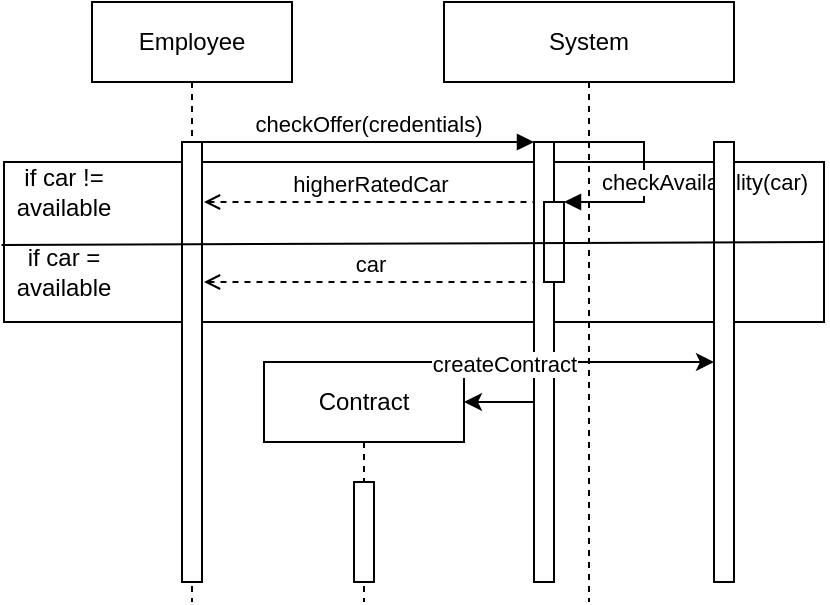 <mxfile version="25.0.2">
  <diagram id="C5RBs43oDa-KdzZeNtuy" name="Page-1">
    <mxGraphModel dx="500" dy="304" grid="1" gridSize="10" guides="1" tooltips="1" connect="1" arrows="1" fold="1" page="1" pageScale="1" pageWidth="827" pageHeight="1169" math="0" shadow="0">
      <root>
        <mxCell id="WIyWlLk6GJQsqaUBKTNV-0" />
        <mxCell id="WIyWlLk6GJQsqaUBKTNV-1" parent="WIyWlLk6GJQsqaUBKTNV-0" />
        <mxCell id="kjFHU3xgdgTrl40pdijx-7" value="" style="rounded=0;whiteSpace=wrap;html=1;" vertex="1" parent="WIyWlLk6GJQsqaUBKTNV-1">
          <mxGeometry x="260" y="140" width="410" height="80" as="geometry" />
        </mxCell>
        <mxCell id="gby2fcfXkTsY0gk-hoLp-0" value="Employee" style="shape=umlLifeline;perimeter=lifelinePerimeter;whiteSpace=wrap;html=1;container=1;dropTarget=0;collapsible=0;recursiveResize=0;outlineConnect=0;portConstraint=eastwest;newEdgeStyle={&quot;edgeStyle&quot;:&quot;elbowEdgeStyle&quot;,&quot;elbow&quot;:&quot;vertical&quot;,&quot;curved&quot;:0,&quot;rounded&quot;:0};" parent="WIyWlLk6GJQsqaUBKTNV-1" vertex="1">
          <mxGeometry x="304" y="60" width="100" height="300" as="geometry" />
        </mxCell>
        <mxCell id="gby2fcfXkTsY0gk-hoLp-2" value="" style="html=1;points=[[0,0,0,0,5],[0,1,0,0,-5],[1,0,0,0,5],[1,1,0,0,-5]];perimeter=orthogonalPerimeter;outlineConnect=0;targetShapes=umlLifeline;portConstraint=eastwest;newEdgeStyle={&quot;curved&quot;:0,&quot;rounded&quot;:0};" parent="gby2fcfXkTsY0gk-hoLp-0" vertex="1">
          <mxGeometry x="45" y="70" width="10" height="220" as="geometry" />
        </mxCell>
        <mxCell id="kjFHU3xgdgTrl40pdijx-1" value="System" style="shape=umlLifeline;perimeter=lifelinePerimeter;whiteSpace=wrap;html=1;container=1;dropTarget=0;collapsible=0;recursiveResize=0;outlineConnect=0;portConstraint=eastwest;newEdgeStyle={&quot;edgeStyle&quot;:&quot;elbowEdgeStyle&quot;,&quot;elbow&quot;:&quot;vertical&quot;,&quot;curved&quot;:0,&quot;rounded&quot;:0};" vertex="1" parent="WIyWlLk6GJQsqaUBKTNV-1">
          <mxGeometry x="480" y="60" width="145" height="300" as="geometry" />
        </mxCell>
        <mxCell id="kjFHU3xgdgTrl40pdijx-17" value="" style="edgeStyle=orthogonalEdgeStyle;rounded=0;orthogonalLoop=1;jettySize=auto;html=1;curved=0;" edge="1" parent="kjFHU3xgdgTrl40pdijx-1" source="kjFHU3xgdgTrl40pdijx-2" target="kjFHU3xgdgTrl40pdijx-16">
          <mxGeometry relative="1" as="geometry" />
        </mxCell>
        <mxCell id="kjFHU3xgdgTrl40pdijx-2" value="" style="html=1;points=[[0,0,0,0,5],[0,1,0,0,-5],[1,0,0,0,5],[1,1,0,0,-5]];perimeter=orthogonalPerimeter;outlineConnect=0;targetShapes=umlLifeline;portConstraint=eastwest;newEdgeStyle={&quot;curved&quot;:0,&quot;rounded&quot;:0};" vertex="1" parent="kjFHU3xgdgTrl40pdijx-1">
          <mxGeometry x="45" y="70" width="10" height="220" as="geometry" />
        </mxCell>
        <mxCell id="kjFHU3xgdgTrl40pdijx-5" value="" style="html=1;points=[[0,0,0,0,5],[0,1,0,0,-5],[1,0,0,0,5],[1,1,0,0,-5]];perimeter=orthogonalPerimeter;outlineConnect=0;targetShapes=umlLifeline;portConstraint=eastwest;newEdgeStyle={&quot;curved&quot;:0,&quot;rounded&quot;:0};" vertex="1" parent="kjFHU3xgdgTrl40pdijx-1">
          <mxGeometry x="50" y="100" width="10" height="40" as="geometry" />
        </mxCell>
        <mxCell id="kjFHU3xgdgTrl40pdijx-4" value="" style="html=1;verticalAlign=bottom;endArrow=block;curved=0;rounded=0;" edge="1" parent="kjFHU3xgdgTrl40pdijx-1" source="kjFHU3xgdgTrl40pdijx-2" target="kjFHU3xgdgTrl40pdijx-5">
          <mxGeometry x="-0.217" y="85" width="80" relative="1" as="geometry">
            <mxPoint x="70" y="70" as="sourcePoint" />
            <mxPoint x="60" y="100" as="targetPoint" />
            <Array as="points">
              <mxPoint x="100" y="70" />
              <mxPoint x="100" y="100" />
              <mxPoint x="80" y="100" />
            </Array>
            <mxPoint x="60" y="25" as="offset" />
          </mxGeometry>
        </mxCell>
        <mxCell id="kjFHU3xgdgTrl40pdijx-6" value="checkAvailability(car)" style="edgeLabel;html=1;align=center;verticalAlign=middle;resizable=0;points=[];" vertex="1" connectable="0" parent="kjFHU3xgdgTrl40pdijx-4">
          <mxGeometry x="0.041" y="1" relative="1" as="geometry">
            <mxPoint x="29" y="5" as="offset" />
          </mxGeometry>
        </mxCell>
        <mxCell id="kjFHU3xgdgTrl40pdijx-16" value="" style="html=1;points=[[0,0,0,0,5],[0,1,0,0,-5],[1,0,0,0,5],[1,1,0,0,-5]];perimeter=orthogonalPerimeter;outlineConnect=0;targetShapes=umlLifeline;portConstraint=eastwest;newEdgeStyle={&quot;curved&quot;:0,&quot;rounded&quot;:0};" vertex="1" parent="kjFHU3xgdgTrl40pdijx-1">
          <mxGeometry x="135" y="70" width="10" height="220" as="geometry" />
        </mxCell>
        <mxCell id="kjFHU3xgdgTrl40pdijx-3" value="checkOffer(credentials)" style="html=1;verticalAlign=bottom;endArrow=block;curved=0;rounded=0;" edge="1" parent="WIyWlLk6GJQsqaUBKTNV-1">
          <mxGeometry width="80" relative="1" as="geometry">
            <mxPoint x="359" y="130" as="sourcePoint" />
            <mxPoint x="525" y="130" as="targetPoint" />
          </mxGeometry>
        </mxCell>
        <mxCell id="kjFHU3xgdgTrl40pdijx-8" value="if car != available" style="text;html=1;align=center;verticalAlign=middle;whiteSpace=wrap;rounded=0;" vertex="1" parent="WIyWlLk6GJQsqaUBKTNV-1">
          <mxGeometry x="260" y="140" width="60" height="30" as="geometry" />
        </mxCell>
        <mxCell id="kjFHU3xgdgTrl40pdijx-9" value="higherRatedCar" style="html=1;verticalAlign=bottom;endArrow=none;curved=0;rounded=0;exitX=1.1;exitY=0.273;exitDx=0;exitDy=0;exitPerimeter=0;startArrow=open;startFill=0;endFill=0;dashed=1;" edge="1" parent="WIyWlLk6GJQsqaUBKTNV-1">
          <mxGeometry width="80" relative="1" as="geometry">
            <mxPoint x="360" y="160" as="sourcePoint" />
            <mxPoint x="525" y="160" as="targetPoint" />
          </mxGeometry>
        </mxCell>
        <mxCell id="kjFHU3xgdgTrl40pdijx-10" value="" style="endArrow=none;html=1;rounded=0;exitX=-0.001;exitY=0.369;exitDx=0;exitDy=0;exitPerimeter=0;entryX=1.002;entryY=0.36;entryDx=0;entryDy=0;entryPerimeter=0;" edge="1" parent="WIyWlLk6GJQsqaUBKTNV-1">
          <mxGeometry width="50" height="50" relative="1" as="geometry">
            <mxPoint x="258.77" y="181.53" as="sourcePoint" />
            <mxPoint x="670.0" y="180" as="targetPoint" />
          </mxGeometry>
        </mxCell>
        <mxCell id="kjFHU3xgdgTrl40pdijx-11" value="if car = available" style="text;html=1;align=center;verticalAlign=middle;whiteSpace=wrap;rounded=0;" vertex="1" parent="WIyWlLk6GJQsqaUBKTNV-1">
          <mxGeometry x="260" y="180" width="60" height="30" as="geometry" />
        </mxCell>
        <mxCell id="kjFHU3xgdgTrl40pdijx-12" value="car" style="html=1;verticalAlign=bottom;endArrow=none;curved=0;rounded=0;exitX=1.1;exitY=0.273;exitDx=0;exitDy=0;exitPerimeter=0;startArrow=open;startFill=0;endFill=0;dashed=1;" edge="1" parent="WIyWlLk6GJQsqaUBKTNV-1">
          <mxGeometry width="80" relative="1" as="geometry">
            <mxPoint x="360" y="200" as="sourcePoint" />
            <mxPoint x="525" y="200" as="targetPoint" />
          </mxGeometry>
        </mxCell>
        <mxCell id="kjFHU3xgdgTrl40pdijx-13" value="Contract" style="shape=umlLifeline;perimeter=lifelinePerimeter;whiteSpace=wrap;html=1;container=1;dropTarget=0;collapsible=0;recursiveResize=0;outlineConnect=0;portConstraint=eastwest;newEdgeStyle={&quot;curved&quot;:0,&quot;rounded&quot;:0};" vertex="1" parent="WIyWlLk6GJQsqaUBKTNV-1">
          <mxGeometry x="390" y="240" width="100" height="120" as="geometry" />
        </mxCell>
        <mxCell id="kjFHU3xgdgTrl40pdijx-15" value="" style="html=1;points=[[0,0,0,0,5],[0,1,0,0,-5],[1,0,0,0,5],[1,1,0,0,-5]];perimeter=orthogonalPerimeter;outlineConnect=0;targetShapes=umlLifeline;portConstraint=eastwest;newEdgeStyle={&quot;curved&quot;:0,&quot;rounded&quot;:0};" vertex="1" parent="kjFHU3xgdgTrl40pdijx-13">
          <mxGeometry x="45" y="60" width="10" height="50" as="geometry" />
        </mxCell>
        <mxCell id="kjFHU3xgdgTrl40pdijx-14" value="createContract" style="html=1;verticalAlign=bottom;endArrow=none;curved=0;rounded=0;endFill=0;startArrow=classic;startFill=1;" edge="1" parent="WIyWlLk6GJQsqaUBKTNV-1" target="kjFHU3xgdgTrl40pdijx-2">
          <mxGeometry x="0.143" y="10" width="80" relative="1" as="geometry">
            <mxPoint x="490" y="260" as="sourcePoint" />
            <mxPoint x="519.48" y="260" as="targetPoint" />
            <mxPoint as="offset" />
          </mxGeometry>
        </mxCell>
      </root>
    </mxGraphModel>
  </diagram>
</mxfile>
